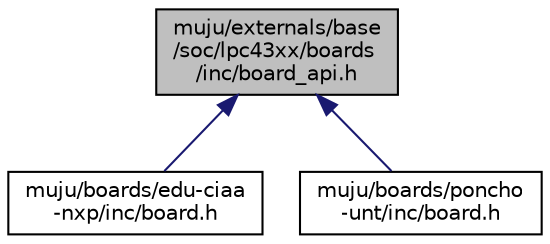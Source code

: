 digraph "muju/externals/base/soc/lpc43xx/boards/inc/board_api.h"
{
  edge [fontname="Helvetica",fontsize="10",labelfontname="Helvetica",labelfontsize="10"];
  node [fontname="Helvetica",fontsize="10",shape=record];
  Node5 [label="muju/externals/base\l/soc/lpc43xx/boards\l/inc/board_api.h",height=0.2,width=0.4,color="black", fillcolor="grey75", style="filled", fontcolor="black"];
  Node5 -> Node6 [dir="back",color="midnightblue",fontsize="10",style="solid"];
  Node6 [label="muju/boards/edu-ciaa\l-nxp/inc/board.h",height=0.2,width=0.4,color="black", fillcolor="white", style="filled",URL="$edu-ciaa-nxp_2inc_2board_8h.html"];
  Node5 -> Node7 [dir="back",color="midnightblue",fontsize="10",style="solid"];
  Node7 [label="muju/boards/poncho\l-unt/inc/board.h",height=0.2,width=0.4,color="black", fillcolor="white", style="filled",URL="$poncho-unt_2inc_2board_8h.html"];
}
